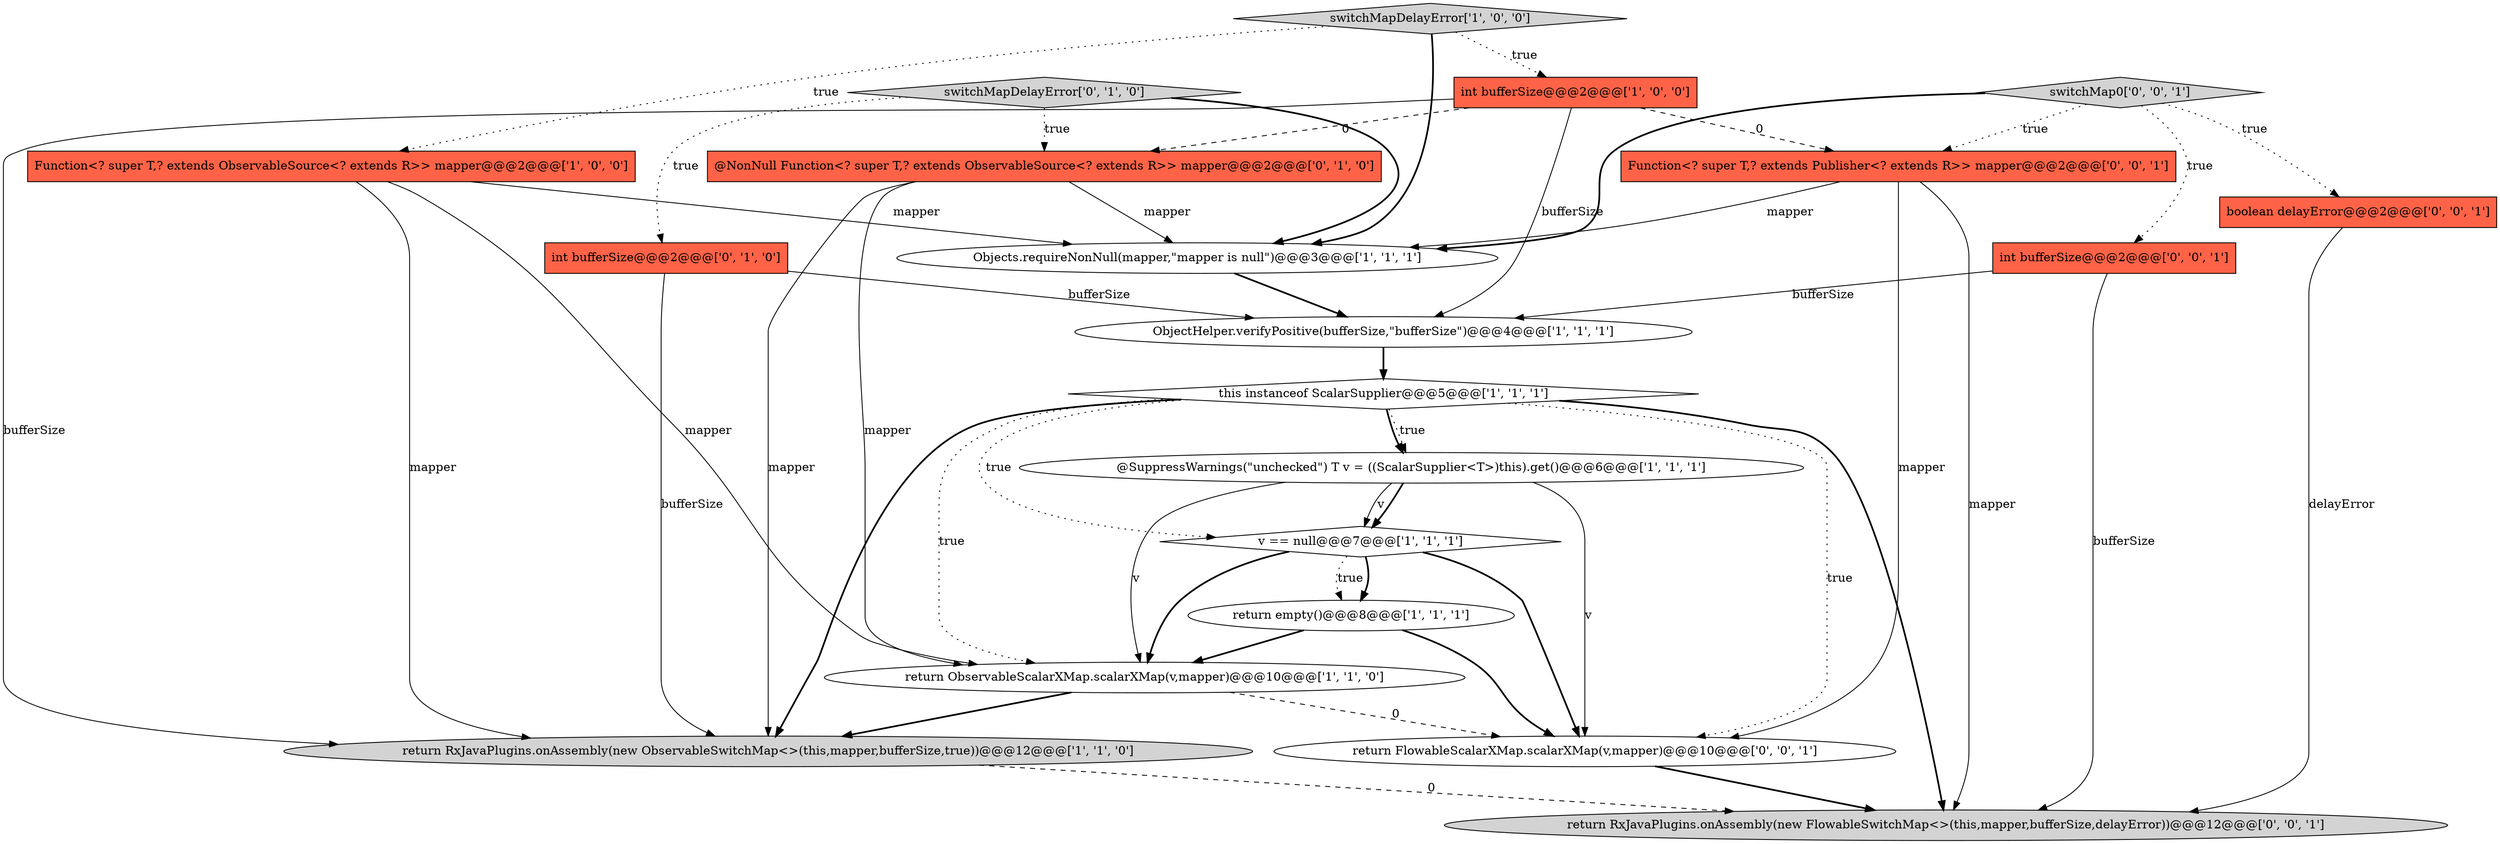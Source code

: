 digraph {
10 [style = filled, label = "switchMapDelayError['1', '0', '0']", fillcolor = lightgray, shape = diamond image = "AAA0AAABBB1BBB"];
0 [style = filled, label = "this instanceof ScalarSupplier@@@5@@@['1', '1', '1']", fillcolor = white, shape = diamond image = "AAA0AAABBB1BBB"];
5 [style = filled, label = "Function<? super T,? extends ObservableSource<? extends R>> mapper@@@2@@@['1', '0', '0']", fillcolor = tomato, shape = box image = "AAA0AAABBB1BBB"];
6 [style = filled, label = "ObjectHelper.verifyPositive(bufferSize,\"bufferSize\")@@@4@@@['1', '1', '1']", fillcolor = white, shape = ellipse image = "AAA0AAABBB1BBB"];
7 [style = filled, label = "int bufferSize@@@2@@@['1', '0', '0']", fillcolor = tomato, shape = box image = "AAA1AAABBB1BBB"];
11 [style = filled, label = "int bufferSize@@@2@@@['0', '1', '0']", fillcolor = tomato, shape = box image = "AAA0AAABBB2BBB"];
4 [style = filled, label = "@SuppressWarnings(\"unchecked\") T v = ((ScalarSupplier<T>)this).get()@@@6@@@['1', '1', '1']", fillcolor = white, shape = ellipse image = "AAA0AAABBB1BBB"];
8 [style = filled, label = "Objects.requireNonNull(mapper,\"mapper is null\")@@@3@@@['1', '1', '1']", fillcolor = white, shape = ellipse image = "AAA0AAABBB1BBB"];
13 [style = filled, label = "switchMapDelayError['0', '1', '0']", fillcolor = lightgray, shape = diamond image = "AAA0AAABBB2BBB"];
16 [style = filled, label = "return RxJavaPlugins.onAssembly(new FlowableSwitchMap<>(this,mapper,bufferSize,delayError))@@@12@@@['0', '0', '1']", fillcolor = lightgray, shape = ellipse image = "AAA0AAABBB3BBB"];
12 [style = filled, label = "@NonNull Function<? super T,? extends ObservableSource<? extends R>> mapper@@@2@@@['0', '1', '0']", fillcolor = tomato, shape = box image = "AAA1AAABBB2BBB"];
17 [style = filled, label = "int bufferSize@@@2@@@['0', '0', '1']", fillcolor = tomato, shape = box image = "AAA0AAABBB3BBB"];
14 [style = filled, label = "switchMap0['0', '0', '1']", fillcolor = lightgray, shape = diamond image = "AAA0AAABBB3BBB"];
3 [style = filled, label = "return RxJavaPlugins.onAssembly(new ObservableSwitchMap<>(this,mapper,bufferSize,true))@@@12@@@['1', '1', '0']", fillcolor = lightgray, shape = ellipse image = "AAA0AAABBB1BBB"];
2 [style = filled, label = "v == null@@@7@@@['1', '1', '1']", fillcolor = white, shape = diamond image = "AAA0AAABBB1BBB"];
9 [style = filled, label = "return empty()@@@8@@@['1', '1', '1']", fillcolor = white, shape = ellipse image = "AAA0AAABBB1BBB"];
1 [style = filled, label = "return ObservableScalarXMap.scalarXMap(v,mapper)@@@10@@@['1', '1', '0']", fillcolor = white, shape = ellipse image = "AAA0AAABBB1BBB"];
18 [style = filled, label = "boolean delayError@@@2@@@['0', '0', '1']", fillcolor = tomato, shape = box image = "AAA0AAABBB3BBB"];
19 [style = filled, label = "Function<? super T,? extends Publisher<? extends R>> mapper@@@2@@@['0', '0', '1']", fillcolor = tomato, shape = box image = "AAA0AAABBB3BBB"];
15 [style = filled, label = "return FlowableScalarXMap.scalarXMap(v,mapper)@@@10@@@['0', '0', '1']", fillcolor = white, shape = ellipse image = "AAA0AAABBB3BBB"];
0->3 [style = bold, label=""];
12->1 [style = solid, label="mapper"];
19->16 [style = solid, label="mapper"];
0->16 [style = bold, label=""];
7->3 [style = solid, label="bufferSize"];
5->8 [style = solid, label="mapper"];
14->19 [style = dotted, label="true"];
4->2 [style = solid, label="v"];
7->6 [style = solid, label="bufferSize"];
13->12 [style = dotted, label="true"];
2->1 [style = bold, label=""];
0->15 [style = dotted, label="true"];
1->15 [style = dashed, label="0"];
0->4 [style = dotted, label="true"];
3->16 [style = dashed, label="0"];
1->3 [style = bold, label=""];
12->8 [style = solid, label="mapper"];
8->6 [style = bold, label=""];
5->3 [style = solid, label="mapper"];
6->0 [style = bold, label=""];
4->2 [style = bold, label=""];
2->9 [style = bold, label=""];
17->6 [style = solid, label="bufferSize"];
15->16 [style = bold, label=""];
10->5 [style = dotted, label="true"];
14->17 [style = dotted, label="true"];
19->8 [style = solid, label="mapper"];
2->9 [style = dotted, label="true"];
10->8 [style = bold, label=""];
12->3 [style = solid, label="mapper"];
7->19 [style = dashed, label="0"];
0->4 [style = bold, label=""];
9->15 [style = bold, label=""];
4->15 [style = solid, label="v"];
2->15 [style = bold, label=""];
17->16 [style = solid, label="bufferSize"];
11->3 [style = solid, label="bufferSize"];
7->12 [style = dashed, label="0"];
10->7 [style = dotted, label="true"];
13->11 [style = dotted, label="true"];
14->8 [style = bold, label=""];
0->2 [style = dotted, label="true"];
13->8 [style = bold, label=""];
9->1 [style = bold, label=""];
11->6 [style = solid, label="bufferSize"];
4->1 [style = solid, label="v"];
14->18 [style = dotted, label="true"];
18->16 [style = solid, label="delayError"];
5->1 [style = solid, label="mapper"];
19->15 [style = solid, label="mapper"];
0->1 [style = dotted, label="true"];
}
